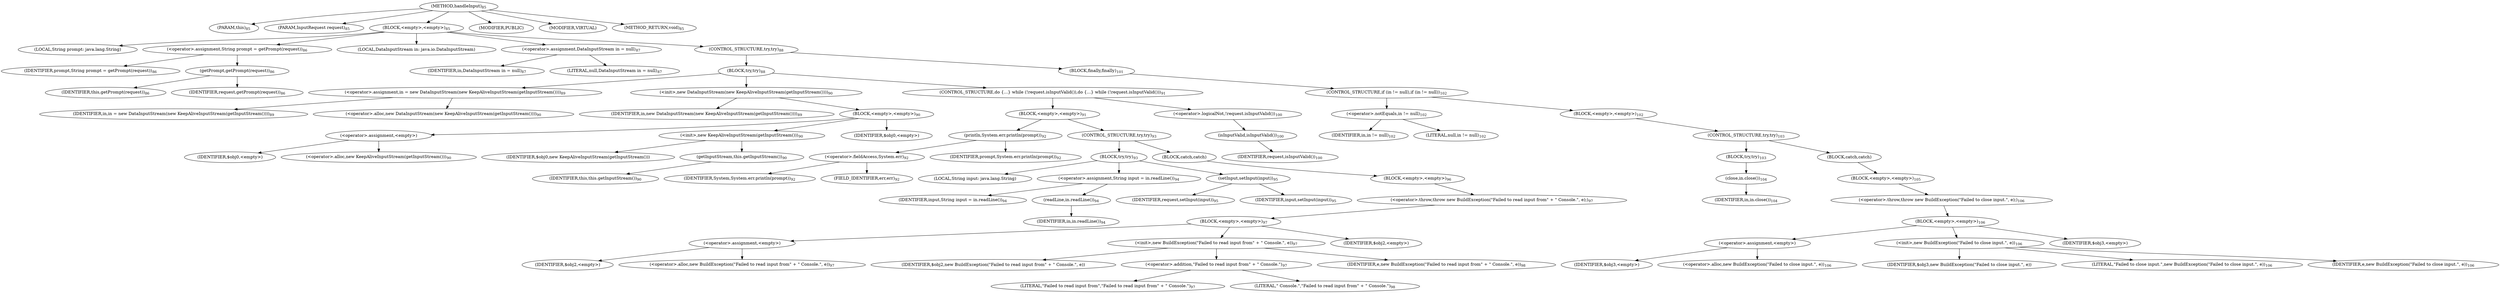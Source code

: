 digraph "handleInput" {  
"32" [label = <(METHOD,handleInput)<SUB>85</SUB>> ]
"4" [label = <(PARAM,this)<SUB>85</SUB>> ]
"33" [label = <(PARAM,InputRequest request)<SUB>85</SUB>> ]
"34" [label = <(BLOCK,&lt;empty&gt;,&lt;empty&gt;)<SUB>85</SUB>> ]
"35" [label = <(LOCAL,String prompt: java.lang.String)> ]
"36" [label = <(&lt;operator&gt;.assignment,String prompt = getPrompt(request))<SUB>86</SUB>> ]
"37" [label = <(IDENTIFIER,prompt,String prompt = getPrompt(request))<SUB>86</SUB>> ]
"38" [label = <(getPrompt,getPrompt(request))<SUB>86</SUB>> ]
"3" [label = <(IDENTIFIER,this,getPrompt(request))<SUB>86</SUB>> ]
"39" [label = <(IDENTIFIER,request,getPrompt(request))<SUB>86</SUB>> ]
"7" [label = <(LOCAL,DataInputStream in: java.io.DataInputStream)> ]
"40" [label = <(&lt;operator&gt;.assignment,DataInputStream in = null)<SUB>87</SUB>> ]
"41" [label = <(IDENTIFIER,in,DataInputStream in = null)<SUB>87</SUB>> ]
"42" [label = <(LITERAL,null,DataInputStream in = null)<SUB>87</SUB>> ]
"43" [label = <(CONTROL_STRUCTURE,try,try)<SUB>88</SUB>> ]
"44" [label = <(BLOCK,try,try)<SUB>88</SUB>> ]
"45" [label = <(&lt;operator&gt;.assignment,in = new DataInputStream(new KeepAliveInputStream(getInputStream())))<SUB>89</SUB>> ]
"46" [label = <(IDENTIFIER,in,in = new DataInputStream(new KeepAliveInputStream(getInputStream())))<SUB>89</SUB>> ]
"47" [label = <(&lt;operator&gt;.alloc,new DataInputStream(new KeepAliveInputStream(getInputStream())))<SUB>90</SUB>> ]
"48" [label = <(&lt;init&gt;,new DataInputStream(new KeepAliveInputStream(getInputStream())))<SUB>90</SUB>> ]
"6" [label = <(IDENTIFIER,in,new DataInputStream(new KeepAliveInputStream(getInputStream())))<SUB>89</SUB>> ]
"49" [label = <(BLOCK,&lt;empty&gt;,&lt;empty&gt;)<SUB>90</SUB>> ]
"50" [label = <(&lt;operator&gt;.assignment,&lt;empty&gt;)> ]
"51" [label = <(IDENTIFIER,$obj0,&lt;empty&gt;)> ]
"52" [label = <(&lt;operator&gt;.alloc,new KeepAliveInputStream(getInputStream()))<SUB>90</SUB>> ]
"53" [label = <(&lt;init&gt;,new KeepAliveInputStream(getInputStream()))<SUB>90</SUB>> ]
"54" [label = <(IDENTIFIER,$obj0,new KeepAliveInputStream(getInputStream()))> ]
"55" [label = <(getInputStream,this.getInputStream())<SUB>90</SUB>> ]
"5" [label = <(IDENTIFIER,this,this.getInputStream())<SUB>90</SUB>> ]
"56" [label = <(IDENTIFIER,$obj0,&lt;empty&gt;)> ]
"57" [label = <(CONTROL_STRUCTURE,do {...} while (!request.isInputValid()),do {...} while (!request.isInputValid()))<SUB>91</SUB>> ]
"58" [label = <(BLOCK,&lt;empty&gt;,&lt;empty&gt;)<SUB>91</SUB>> ]
"59" [label = <(println,System.err.println(prompt))<SUB>92</SUB>> ]
"60" [label = <(&lt;operator&gt;.fieldAccess,System.err)<SUB>92</SUB>> ]
"61" [label = <(IDENTIFIER,System,System.err.println(prompt))<SUB>92</SUB>> ]
"62" [label = <(FIELD_IDENTIFIER,err,err)<SUB>92</SUB>> ]
"63" [label = <(IDENTIFIER,prompt,System.err.println(prompt))<SUB>92</SUB>> ]
"64" [label = <(CONTROL_STRUCTURE,try,try)<SUB>93</SUB>> ]
"65" [label = <(BLOCK,try,try)<SUB>93</SUB>> ]
"66" [label = <(LOCAL,String input: java.lang.String)> ]
"67" [label = <(&lt;operator&gt;.assignment,String input = in.readLine())<SUB>94</SUB>> ]
"68" [label = <(IDENTIFIER,input,String input = in.readLine())<SUB>94</SUB>> ]
"69" [label = <(readLine,in.readLine())<SUB>94</SUB>> ]
"70" [label = <(IDENTIFIER,in,in.readLine())<SUB>94</SUB>> ]
"71" [label = <(setInput,setInput(input))<SUB>95</SUB>> ]
"72" [label = <(IDENTIFIER,request,setInput(input))<SUB>95</SUB>> ]
"73" [label = <(IDENTIFIER,input,setInput(input))<SUB>95</SUB>> ]
"74" [label = <(BLOCK,catch,catch)> ]
"75" [label = <(BLOCK,&lt;empty&gt;,&lt;empty&gt;)<SUB>96</SUB>> ]
"76" [label = <(&lt;operator&gt;.throw,throw new BuildException(&quot;Failed to read input from&quot; + &quot; Console.&quot;, e);)<SUB>97</SUB>> ]
"77" [label = <(BLOCK,&lt;empty&gt;,&lt;empty&gt;)<SUB>97</SUB>> ]
"78" [label = <(&lt;operator&gt;.assignment,&lt;empty&gt;)> ]
"79" [label = <(IDENTIFIER,$obj2,&lt;empty&gt;)> ]
"80" [label = <(&lt;operator&gt;.alloc,new BuildException(&quot;Failed to read input from&quot; + &quot; Console.&quot;, e))<SUB>97</SUB>> ]
"81" [label = <(&lt;init&gt;,new BuildException(&quot;Failed to read input from&quot; + &quot; Console.&quot;, e))<SUB>97</SUB>> ]
"82" [label = <(IDENTIFIER,$obj2,new BuildException(&quot;Failed to read input from&quot; + &quot; Console.&quot;, e))> ]
"83" [label = <(&lt;operator&gt;.addition,&quot;Failed to read input from&quot; + &quot; Console.&quot;)<SUB>97</SUB>> ]
"84" [label = <(LITERAL,&quot;Failed to read input from&quot;,&quot;Failed to read input from&quot; + &quot; Console.&quot;)<SUB>97</SUB>> ]
"85" [label = <(LITERAL,&quot; Console.&quot;,&quot;Failed to read input from&quot; + &quot; Console.&quot;)<SUB>98</SUB>> ]
"86" [label = <(IDENTIFIER,e,new BuildException(&quot;Failed to read input from&quot; + &quot; Console.&quot;, e))<SUB>98</SUB>> ]
"87" [label = <(IDENTIFIER,$obj2,&lt;empty&gt;)> ]
"88" [label = <(&lt;operator&gt;.logicalNot,!request.isInputValid())<SUB>100</SUB>> ]
"89" [label = <(isInputValid,isInputValid())<SUB>100</SUB>> ]
"90" [label = <(IDENTIFIER,request,isInputValid())<SUB>100</SUB>> ]
"91" [label = <(BLOCK,finally,finally)<SUB>101</SUB>> ]
"92" [label = <(CONTROL_STRUCTURE,if (in != null),if (in != null))<SUB>102</SUB>> ]
"93" [label = <(&lt;operator&gt;.notEquals,in != null)<SUB>102</SUB>> ]
"94" [label = <(IDENTIFIER,in,in != null)<SUB>102</SUB>> ]
"95" [label = <(LITERAL,null,in != null)<SUB>102</SUB>> ]
"96" [label = <(BLOCK,&lt;empty&gt;,&lt;empty&gt;)<SUB>102</SUB>> ]
"97" [label = <(CONTROL_STRUCTURE,try,try)<SUB>103</SUB>> ]
"98" [label = <(BLOCK,try,try)<SUB>103</SUB>> ]
"99" [label = <(close,in.close())<SUB>104</SUB>> ]
"100" [label = <(IDENTIFIER,in,in.close())<SUB>104</SUB>> ]
"101" [label = <(BLOCK,catch,catch)> ]
"102" [label = <(BLOCK,&lt;empty&gt;,&lt;empty&gt;)<SUB>105</SUB>> ]
"103" [label = <(&lt;operator&gt;.throw,throw new BuildException(&quot;Failed to close input.&quot;, e);)<SUB>106</SUB>> ]
"104" [label = <(BLOCK,&lt;empty&gt;,&lt;empty&gt;)<SUB>106</SUB>> ]
"105" [label = <(&lt;operator&gt;.assignment,&lt;empty&gt;)> ]
"106" [label = <(IDENTIFIER,$obj3,&lt;empty&gt;)> ]
"107" [label = <(&lt;operator&gt;.alloc,new BuildException(&quot;Failed to close input.&quot;, e))<SUB>106</SUB>> ]
"108" [label = <(&lt;init&gt;,new BuildException(&quot;Failed to close input.&quot;, e))<SUB>106</SUB>> ]
"109" [label = <(IDENTIFIER,$obj3,new BuildException(&quot;Failed to close input.&quot;, e))> ]
"110" [label = <(LITERAL,&quot;Failed to close input.&quot;,new BuildException(&quot;Failed to close input.&quot;, e))<SUB>106</SUB>> ]
"111" [label = <(IDENTIFIER,e,new BuildException(&quot;Failed to close input.&quot;, e))<SUB>106</SUB>> ]
"112" [label = <(IDENTIFIER,$obj3,&lt;empty&gt;)> ]
"113" [label = <(MODIFIER,PUBLIC)> ]
"114" [label = <(MODIFIER,VIRTUAL)> ]
"115" [label = <(METHOD_RETURN,void)<SUB>85</SUB>> ]
  "32" -> "4" 
  "32" -> "33" 
  "32" -> "34" 
  "32" -> "113" 
  "32" -> "114" 
  "32" -> "115" 
  "34" -> "35" 
  "34" -> "36" 
  "34" -> "7" 
  "34" -> "40" 
  "34" -> "43" 
  "36" -> "37" 
  "36" -> "38" 
  "38" -> "3" 
  "38" -> "39" 
  "40" -> "41" 
  "40" -> "42" 
  "43" -> "44" 
  "43" -> "91" 
  "44" -> "45" 
  "44" -> "48" 
  "44" -> "57" 
  "45" -> "46" 
  "45" -> "47" 
  "48" -> "6" 
  "48" -> "49" 
  "49" -> "50" 
  "49" -> "53" 
  "49" -> "56" 
  "50" -> "51" 
  "50" -> "52" 
  "53" -> "54" 
  "53" -> "55" 
  "55" -> "5" 
  "57" -> "58" 
  "57" -> "88" 
  "58" -> "59" 
  "58" -> "64" 
  "59" -> "60" 
  "59" -> "63" 
  "60" -> "61" 
  "60" -> "62" 
  "64" -> "65" 
  "64" -> "74" 
  "65" -> "66" 
  "65" -> "67" 
  "65" -> "71" 
  "67" -> "68" 
  "67" -> "69" 
  "69" -> "70" 
  "71" -> "72" 
  "71" -> "73" 
  "74" -> "75" 
  "75" -> "76" 
  "76" -> "77" 
  "77" -> "78" 
  "77" -> "81" 
  "77" -> "87" 
  "78" -> "79" 
  "78" -> "80" 
  "81" -> "82" 
  "81" -> "83" 
  "81" -> "86" 
  "83" -> "84" 
  "83" -> "85" 
  "88" -> "89" 
  "89" -> "90" 
  "91" -> "92" 
  "92" -> "93" 
  "92" -> "96" 
  "93" -> "94" 
  "93" -> "95" 
  "96" -> "97" 
  "97" -> "98" 
  "97" -> "101" 
  "98" -> "99" 
  "99" -> "100" 
  "101" -> "102" 
  "102" -> "103" 
  "103" -> "104" 
  "104" -> "105" 
  "104" -> "108" 
  "104" -> "112" 
  "105" -> "106" 
  "105" -> "107" 
  "108" -> "109" 
  "108" -> "110" 
  "108" -> "111" 
}

